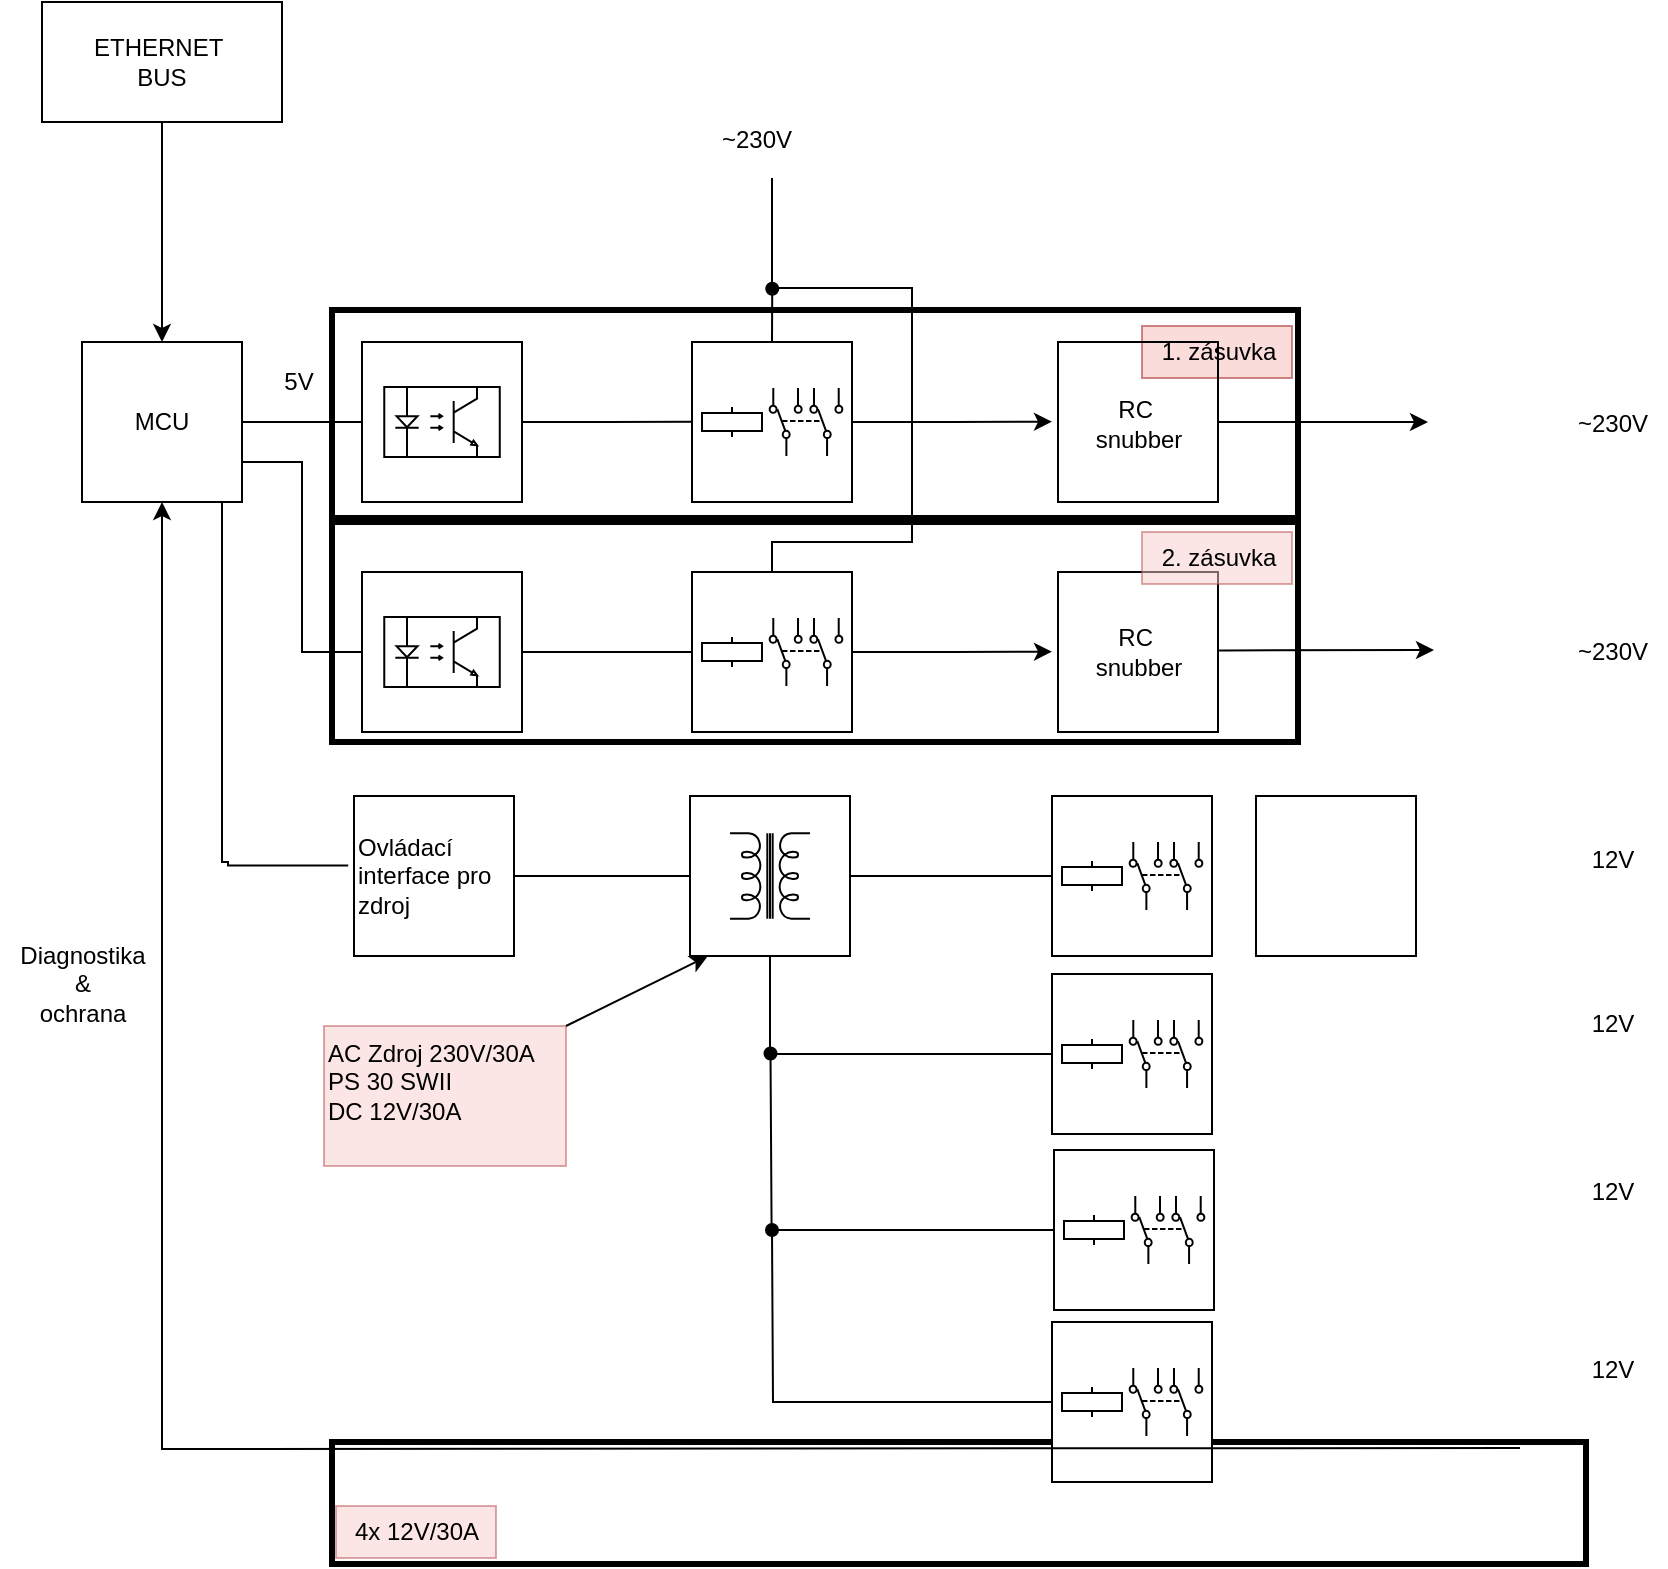 <mxfile version="24.7.8">
  <diagram name="Page-1" id="7e0a89b8-554c-2b80-1dc8-d5c74ca68de4">
    <mxGraphModel dx="489" dy="260" grid="0" gridSize="5" guides="1" tooltips="1" connect="1" arrows="1" fold="1" page="1" pageScale="1" pageWidth="1169" pageHeight="827" background="none" math="0" shadow="0">
      <root>
        <mxCell id="0" />
        <mxCell id="1" parent="0" />
        <mxCell id="EAk1uLRLOfNb_ForU7wT-1" value="" style="rounded=0;whiteSpace=wrap;html=1;fillColor=none;strokeWidth=3;" parent="1" vertex="1">
          <mxGeometry x="416" y="178" width="483" height="104" as="geometry" />
        </mxCell>
        <mxCell id="EAk1uLRLOfNb_ForU7wT-11" value="" style="rounded=0;whiteSpace=wrap;html=1;fillColor=none;strokeWidth=3;" parent="1" vertex="1">
          <mxGeometry x="416" y="284" width="483" height="110" as="geometry" />
        </mxCell>
        <mxCell id="zCNBRzlEJY0I-tMyIhnu-10" value="" style="group" parent="1" vertex="1" connectable="0">
          <mxGeometry x="596" y="194" width="80" height="80" as="geometry" />
        </mxCell>
        <mxCell id="zCNBRzlEJY0I-tMyIhnu-58" style="edgeStyle=orthogonalEdgeStyle;rounded=0;orthogonalLoop=1;jettySize=auto;html=1;exitX=1;exitY=0.5;exitDx=0;exitDy=0;" parent="zCNBRzlEJY0I-tMyIhnu-10" source="zCNBRzlEJY0I-tMyIhnu-2" edge="1">
          <mxGeometry relative="1" as="geometry">
            <mxPoint x="180" y="39.857" as="targetPoint" />
          </mxGeometry>
        </mxCell>
        <mxCell id="EAk1uLRLOfNb_ForU7wT-85" style="edgeStyle=orthogonalEdgeStyle;rounded=0;orthogonalLoop=1;jettySize=auto;html=1;exitX=0.5;exitY=0;exitDx=0;exitDy=0;endArrow=oval;endFill=1;" parent="zCNBRzlEJY0I-tMyIhnu-10" source="zCNBRzlEJY0I-tMyIhnu-2" edge="1">
          <mxGeometry relative="1" as="geometry">
            <mxPoint x="40.118" y="-26.647" as="targetPoint" />
          </mxGeometry>
        </mxCell>
        <mxCell id="zCNBRzlEJY0I-tMyIhnu-2" value="" style="whiteSpace=wrap;html=1;aspect=fixed;" parent="zCNBRzlEJY0I-tMyIhnu-10" vertex="1">
          <mxGeometry width="80" height="80" as="geometry" />
        </mxCell>
        <mxCell id="zCNBRzlEJY0I-tMyIhnu-7" value="" style="pointerEvents=1;verticalLabelPosition=bottom;shadow=0;dashed=0;align=center;html=1;verticalAlign=top;shape=mxgraph.electrical.electro-mechanical.dpdt3;elSwitchState=1;rotation=-90;" parent="zCNBRzlEJY0I-tMyIhnu-10" vertex="1">
          <mxGeometry x="40" y="21.83" width="34" height="36.34" as="geometry" />
        </mxCell>
        <mxCell id="zCNBRzlEJY0I-tMyIhnu-64" value="" style="pointerEvents=1;verticalLabelPosition=bottom;shadow=0;dashed=0;align=center;html=1;verticalAlign=top;shape=mxgraph.electrical.electro-mechanical.relay_coil;" parent="zCNBRzlEJY0I-tMyIhnu-10" vertex="1">
          <mxGeometry x="5" y="32.5" width="30" height="15" as="geometry" />
        </mxCell>
        <mxCell id="zCNBRzlEJY0I-tMyIhnu-39" style="edgeStyle=orthogonalEdgeStyle;rounded=0;orthogonalLoop=1;jettySize=auto;html=1;exitX=1;exitY=0.25;exitDx=0;exitDy=0;entryX=0;entryY=0.5;entryDx=0;entryDy=0;endArrow=none;endFill=0;" parent="1" source="zCNBRzlEJY0I-tMyIhnu-27" target="zCNBRzlEJY0I-tMyIhnu-29" edge="1">
          <mxGeometry relative="1" as="geometry">
            <Array as="points">
              <mxPoint x="371" y="234" />
            </Array>
          </mxGeometry>
        </mxCell>
        <mxCell id="zCNBRzlEJY0I-tMyIhnu-40" style="edgeStyle=orthogonalEdgeStyle;rounded=0;orthogonalLoop=1;jettySize=auto;html=1;exitX=1;exitY=0.5;exitDx=0;exitDy=0;entryX=0;entryY=0.5;entryDx=0;entryDy=0;endArrow=none;endFill=0;" parent="1" source="zCNBRzlEJY0I-tMyIhnu-27" target="zCNBRzlEJY0I-tMyIhnu-33" edge="1">
          <mxGeometry relative="1" as="geometry">
            <Array as="points">
              <mxPoint x="371" y="254" />
              <mxPoint x="401" y="254" />
              <mxPoint x="401" y="349" />
            </Array>
          </mxGeometry>
        </mxCell>
        <mxCell id="zCNBRzlEJY0I-tMyIhnu-96" style="edgeStyle=orthogonalEdgeStyle;rounded=0;orthogonalLoop=1;jettySize=auto;html=1;entryX=-0.036;entryY=0.434;entryDx=0;entryDy=0;endArrow=none;endFill=0;entryPerimeter=0;" parent="1" edge="1" target="vetYpZqJevZnBehMO1L--1">
          <mxGeometry relative="1" as="geometry">
            <mxPoint x="361" y="269" as="sourcePoint" />
            <Array as="points">
              <mxPoint x="361" y="454" />
              <mxPoint x="364" y="454" />
              <mxPoint x="364" y="456" />
            </Array>
            <mxPoint x="431" y="454" as="targetPoint" />
          </mxGeometry>
        </mxCell>
        <mxCell id="zCNBRzlEJY0I-tMyIhnu-27" value="MCU" style="whiteSpace=wrap;html=1;aspect=fixed;" parent="1" vertex="1">
          <mxGeometry x="291" y="194" width="80" height="80" as="geometry" />
        </mxCell>
        <mxCell id="zCNBRzlEJY0I-tMyIhnu-31" value="" style="group" parent="1" vertex="1" connectable="0">
          <mxGeometry x="431" y="194" width="100" height="80" as="geometry" />
        </mxCell>
        <mxCell id="zCNBRzlEJY0I-tMyIhnu-57" style="edgeStyle=orthogonalEdgeStyle;rounded=0;orthogonalLoop=1;jettySize=auto;html=1;exitX=1;exitY=0.5;exitDx=0;exitDy=0;endArrow=none;endFill=0;" parent="zCNBRzlEJY0I-tMyIhnu-31" source="zCNBRzlEJY0I-tMyIhnu-29" edge="1">
          <mxGeometry relative="1" as="geometry">
            <mxPoint x="165" y="39.857" as="targetPoint" />
          </mxGeometry>
        </mxCell>
        <mxCell id="zCNBRzlEJY0I-tMyIhnu-29" value="" style="whiteSpace=wrap;html=1;aspect=fixed;" parent="zCNBRzlEJY0I-tMyIhnu-31" vertex="1">
          <mxGeometry width="80" height="80" as="geometry" />
        </mxCell>
        <mxCell id="zCNBRzlEJY0I-tMyIhnu-30" value="" style="verticalLabelPosition=bottom;shadow=0;dashed=0;align=center;html=1;verticalAlign=top;shape=mxgraph.electrical.opto_electronics.opto-coupler;" parent="zCNBRzlEJY0I-tMyIhnu-31" vertex="1">
          <mxGeometry x="11.13" y="22.5" width="57.75" height="35" as="geometry" />
        </mxCell>
        <mxCell id="zCNBRzlEJY0I-tMyIhnu-32" value="" style="group" parent="1" vertex="1" connectable="0">
          <mxGeometry x="431" y="309" width="80" height="80" as="geometry" />
        </mxCell>
        <mxCell id="zCNBRzlEJY0I-tMyIhnu-33" value="" style="whiteSpace=wrap;html=1;aspect=fixed;" parent="zCNBRzlEJY0I-tMyIhnu-32" vertex="1">
          <mxGeometry width="80" height="80" as="geometry" />
        </mxCell>
        <mxCell id="zCNBRzlEJY0I-tMyIhnu-34" value="" style="verticalLabelPosition=bottom;shadow=0;dashed=0;align=center;html=1;verticalAlign=top;shape=mxgraph.electrical.opto_electronics.opto-coupler;" parent="zCNBRzlEJY0I-tMyIhnu-32" vertex="1">
          <mxGeometry x="11.13" y="22.5" width="57.75" height="35" as="geometry" />
        </mxCell>
        <mxCell id="zCNBRzlEJY0I-tMyIhnu-56" style="edgeStyle=orthogonalEdgeStyle;rounded=0;orthogonalLoop=1;jettySize=auto;html=1;exitX=1;exitY=0.5;exitDx=0;exitDy=0;endArrow=none;endFill=0;" parent="1" source="zCNBRzlEJY0I-tMyIhnu-33" edge="1">
          <mxGeometry relative="1" as="geometry">
            <mxPoint x="596" y="349" as="targetPoint" />
          </mxGeometry>
        </mxCell>
        <mxCell id="zCNBRzlEJY0I-tMyIhnu-63" value="" style="endArrow=none;html=1;rounded=0;edgeStyle=orthogonalEdgeStyle;" parent="1" edge="1">
          <mxGeometry width="50" height="50" relative="1" as="geometry">
            <mxPoint x="636" y="309" as="sourcePoint" />
            <mxPoint x="636" y="112" as="targetPoint" />
            <Array as="points">
              <mxPoint x="636" y="294" />
              <mxPoint x="706" y="294" />
              <mxPoint x="706" y="167" />
              <mxPoint x="636" y="167" />
              <mxPoint x="636" y="112" />
            </Array>
          </mxGeometry>
        </mxCell>
        <mxCell id="zCNBRzlEJY0I-tMyIhnu-65" value="" style="group" parent="1" vertex="1" connectable="0">
          <mxGeometry x="596" y="309" width="80" height="80" as="geometry" />
        </mxCell>
        <mxCell id="zCNBRzlEJY0I-tMyIhnu-66" style="edgeStyle=orthogonalEdgeStyle;rounded=0;orthogonalLoop=1;jettySize=auto;html=1;exitX=1;exitY=0.5;exitDx=0;exitDy=0;" parent="zCNBRzlEJY0I-tMyIhnu-65" source="zCNBRzlEJY0I-tMyIhnu-67" edge="1">
          <mxGeometry relative="1" as="geometry">
            <mxPoint x="180" y="39.857" as="targetPoint" />
          </mxGeometry>
        </mxCell>
        <mxCell id="zCNBRzlEJY0I-tMyIhnu-67" value="" style="whiteSpace=wrap;html=1;aspect=fixed;" parent="zCNBRzlEJY0I-tMyIhnu-65" vertex="1">
          <mxGeometry width="80" height="80" as="geometry" />
        </mxCell>
        <mxCell id="zCNBRzlEJY0I-tMyIhnu-68" value="" style="pointerEvents=1;verticalLabelPosition=bottom;shadow=0;dashed=0;align=center;html=1;verticalAlign=top;shape=mxgraph.electrical.electro-mechanical.dpdt3;elSwitchState=1;rotation=-90;" parent="zCNBRzlEJY0I-tMyIhnu-65" vertex="1">
          <mxGeometry x="40" y="21.83" width="34" height="36.34" as="geometry" />
        </mxCell>
        <mxCell id="zCNBRzlEJY0I-tMyIhnu-69" value="" style="pointerEvents=1;verticalLabelPosition=bottom;shadow=0;dashed=0;align=center;html=1;verticalAlign=top;shape=mxgraph.electrical.electro-mechanical.relay_coil;" parent="zCNBRzlEJY0I-tMyIhnu-65" vertex="1">
          <mxGeometry x="5" y="32.5" width="30" height="15" as="geometry" />
        </mxCell>
        <mxCell id="zCNBRzlEJY0I-tMyIhnu-88" value="~230V" style="text;html=1;align=center;verticalAlign=middle;resizable=0;points=[];autosize=1;strokeColor=none;fillColor=none;" parent="1" vertex="1">
          <mxGeometry x="600" y="78" width="55" height="30" as="geometry" />
        </mxCell>
        <mxCell id="zCNBRzlEJY0I-tMyIhnu-90" value="~230V" style="text;html=1;align=center;verticalAlign=middle;resizable=0;points=[];autosize=1;strokeColor=none;fillColor=none;" parent="1" vertex="1">
          <mxGeometry x="1028" y="219.5" width="55" height="30" as="geometry" />
        </mxCell>
        <mxCell id="zCNBRzlEJY0I-tMyIhnu-91" value="~230V" style="text;html=1;align=center;verticalAlign=middle;resizable=0;points=[];autosize=1;strokeColor=none;fillColor=none;" parent="1" vertex="1">
          <mxGeometry x="1028" y="334" width="55" height="30" as="geometry" />
        </mxCell>
        <mxCell id="b3g8-nZqgv8whA5xBUex-1" value="12V" style="text;html=1;align=center;verticalAlign=middle;resizable=0;points=[];autosize=1;strokeColor=none;fillColor=none;" parent="1" vertex="1">
          <mxGeometry x="1035.5" y="438" width="40" height="30" as="geometry" />
        </mxCell>
        <mxCell id="b3g8-nZqgv8whA5xBUex-7" value="" style="edgeStyle=orthogonalEdgeStyle;rounded=0;orthogonalLoop=1;jettySize=auto;html=1;entryX=0.5;entryY=0;entryDx=0;entryDy=0;" parent="1" source="b3g8-nZqgv8whA5xBUex-9" edge="1">
          <mxGeometry relative="1" as="geometry">
            <mxPoint x="331" y="194" as="targetPoint" />
            <mxPoint x="331" y="129" as="sourcePoint" />
            <Array as="points">
              <mxPoint x="331" y="54" />
            </Array>
          </mxGeometry>
        </mxCell>
        <mxCell id="b3g8-nZqgv8whA5xBUex-9" value="ETHERNET&amp;nbsp;&lt;br&gt;BUS" style="rounded=0;whiteSpace=wrap;html=1;" parent="1" vertex="1">
          <mxGeometry x="271" y="24" width="120" height="60" as="geometry" />
        </mxCell>
        <mxCell id="b3g8-nZqgv8whA5xBUex-12" value="5V" style="text;html=1;align=center;verticalAlign=middle;resizable=0;points=[];autosize=1;strokeColor=none;fillColor=none;" parent="1" vertex="1">
          <mxGeometry x="381" y="199" width="35" height="30" as="geometry" />
        </mxCell>
        <mxCell id="EAk1uLRLOfNb_ForU7wT-3" value="1. zásuvka" style="text;html=1;align=center;verticalAlign=middle;resizable=0;points=[];autosize=1;strokeColor=#b85450;fillColor=#f8cecc;opacity=70;" parent="1" vertex="1">
          <mxGeometry x="821" y="186" width="75" height="26" as="geometry" />
        </mxCell>
        <mxCell id="EAk1uLRLOfNb_ForU7wT-10" value="" style="rounded=0;orthogonalLoop=1;jettySize=auto;html=1;" parent="1" source="EAk1uLRLOfNb_ForU7wT-4" edge="1">
          <mxGeometry relative="1" as="geometry">
            <mxPoint x="964" y="234" as="targetPoint" />
          </mxGeometry>
        </mxCell>
        <mxCell id="EAk1uLRLOfNb_ForU7wT-4" value="" style="whiteSpace=wrap;html=1;aspect=fixed;fillColor=none;" parent="1" vertex="1">
          <mxGeometry x="779" y="194" width="80" height="80" as="geometry" />
        </mxCell>
        <mxCell id="EAk1uLRLOfNb_ForU7wT-5" value="RC&amp;nbsp;&lt;br&gt;snubber" style="text;html=1;align=center;verticalAlign=middle;resizable=0;points=[];autosize=1;strokeColor=none;fillColor=none;" parent="1" vertex="1">
          <mxGeometry x="788.5" y="214" width="61" height="41" as="geometry" />
        </mxCell>
        <mxCell id="EAk1uLRLOfNb_ForU7wT-12" value="" style="whiteSpace=wrap;html=1;aspect=fixed;fillColor=none;" parent="1" vertex="1">
          <mxGeometry x="779" y="309" width="80" height="80" as="geometry" />
        </mxCell>
        <mxCell id="EAk1uLRLOfNb_ForU7wT-13" value="RC&amp;nbsp;&lt;br&gt;snubber" style="text;html=1;align=center;verticalAlign=middle;resizable=0;points=[];autosize=1;strokeColor=none;fillColor=none;" parent="1" vertex="1">
          <mxGeometry x="788.5" y="328.5" width="61" height="41" as="geometry" />
        </mxCell>
        <mxCell id="EAk1uLRLOfNb_ForU7wT-14" value="" style="edgeStyle=orthogonalEdgeStyle;rounded=0;orthogonalLoop=1;jettySize=auto;html=1;exitX=1.007;exitY=0.49;exitDx=0;exitDy=0;exitPerimeter=0;" parent="1" edge="1" source="EAk1uLRLOfNb_ForU7wT-12">
          <mxGeometry relative="1" as="geometry">
            <mxPoint x="863" y="348" as="sourcePoint" />
            <mxPoint x="967" y="348.0" as="targetPoint" />
            <Array as="points">
              <mxPoint x="863" y="348" />
            </Array>
          </mxGeometry>
        </mxCell>
        <mxCell id="EAk1uLRLOfNb_ForU7wT-15" value="2. zásuvka" style="text;html=1;align=center;verticalAlign=middle;resizable=0;points=[];autosize=1;strokeColor=#b85450;fillColor=#f8cecc;opacity=50;" parent="1" vertex="1">
          <mxGeometry x="821" y="289" width="75" height="26" as="geometry" />
        </mxCell>
        <mxCell id="EAk1uLRLOfNb_ForU7wT-41" value="" style="rounded=0;whiteSpace=wrap;html=1;fillColor=none;strokeWidth=3;" parent="1" vertex="1">
          <mxGeometry x="416" y="744" width="627" height="61" as="geometry" />
        </mxCell>
        <mxCell id="EAk1uLRLOfNb_ForU7wT-45" value="" style="group" parent="1" vertex="1" connectable="0">
          <mxGeometry x="595" y="421" width="80" height="80" as="geometry" />
        </mxCell>
        <mxCell id="EAk1uLRLOfNb_ForU7wT-46" value="" style="whiteSpace=wrap;html=1;aspect=fixed;" parent="EAk1uLRLOfNb_ForU7wT-45" vertex="1">
          <mxGeometry width="80" height="80" as="geometry" />
        </mxCell>
        <mxCell id="EAk1uLRLOfNb_ForU7wT-47" value="" style="pointerEvents=1;verticalLabelPosition=bottom;shadow=0;dashed=0;align=center;html=1;verticalAlign=top;shape=mxgraph.electrical.inductors.transformer_2;rotation=-90;" parent="EAk1uLRLOfNb_ForU7wT-45" vertex="1">
          <mxGeometry x="18.66" y="20" width="42.67" height="40" as="geometry" />
        </mxCell>
        <mxCell id="EAk1uLRLOfNb_ForU7wT-49" value="" style="group" parent="1" vertex="1" connectable="0">
          <mxGeometry x="776" y="421" width="80" height="80" as="geometry" />
        </mxCell>
        <mxCell id="EAk1uLRLOfNb_ForU7wT-51" value="" style="whiteSpace=wrap;html=1;aspect=fixed;" parent="EAk1uLRLOfNb_ForU7wT-49" vertex="1">
          <mxGeometry width="80" height="80" as="geometry" />
        </mxCell>
        <mxCell id="EAk1uLRLOfNb_ForU7wT-52" value="" style="pointerEvents=1;verticalLabelPosition=bottom;shadow=0;dashed=0;align=center;html=1;verticalAlign=top;shape=mxgraph.electrical.electro-mechanical.dpdt3;elSwitchState=1;rotation=-90;" parent="EAk1uLRLOfNb_ForU7wT-49" vertex="1">
          <mxGeometry x="40" y="21.83" width="34" height="36.34" as="geometry" />
        </mxCell>
        <mxCell id="EAk1uLRLOfNb_ForU7wT-53" value="" style="pointerEvents=1;verticalLabelPosition=bottom;shadow=0;dashed=0;align=center;html=1;verticalAlign=top;shape=mxgraph.electrical.electro-mechanical.relay_coil;" parent="EAk1uLRLOfNb_ForU7wT-49" vertex="1">
          <mxGeometry x="5" y="32.5" width="30" height="15" as="geometry" />
        </mxCell>
        <mxCell id="EAk1uLRLOfNb_ForU7wT-54" value="" style="group" parent="1" vertex="1" connectable="0">
          <mxGeometry x="776" y="510" width="80" height="80" as="geometry" />
        </mxCell>
        <mxCell id="EAk1uLRLOfNb_ForU7wT-56" value="" style="whiteSpace=wrap;html=1;aspect=fixed;" parent="EAk1uLRLOfNb_ForU7wT-54" vertex="1">
          <mxGeometry width="80" height="80" as="geometry" />
        </mxCell>
        <mxCell id="EAk1uLRLOfNb_ForU7wT-57" value="" style="pointerEvents=1;verticalLabelPosition=bottom;shadow=0;dashed=0;align=center;html=1;verticalAlign=top;shape=mxgraph.electrical.electro-mechanical.dpdt3;elSwitchState=1;rotation=-90;" parent="EAk1uLRLOfNb_ForU7wT-54" vertex="1">
          <mxGeometry x="40" y="21.83" width="34" height="36.34" as="geometry" />
        </mxCell>
        <mxCell id="EAk1uLRLOfNb_ForU7wT-58" value="" style="pointerEvents=1;verticalLabelPosition=bottom;shadow=0;dashed=0;align=center;html=1;verticalAlign=top;shape=mxgraph.electrical.electro-mechanical.relay_coil;" parent="EAk1uLRLOfNb_ForU7wT-54" vertex="1">
          <mxGeometry x="5" y="32.5" width="30" height="15" as="geometry" />
        </mxCell>
        <mxCell id="EAk1uLRLOfNb_ForU7wT-59" value="" style="group" parent="1" vertex="1" connectable="0">
          <mxGeometry x="777" y="598" width="80" height="80" as="geometry" />
        </mxCell>
        <mxCell id="vetYpZqJevZnBehMO1L--6" style="edgeStyle=orthogonalEdgeStyle;rounded=0;orthogonalLoop=1;jettySize=auto;html=1;endArrow=oval;endFill=1;" edge="1" parent="EAk1uLRLOfNb_ForU7wT-59" source="EAk1uLRLOfNb_ForU7wT-61">
          <mxGeometry relative="1" as="geometry">
            <mxPoint x="-141.75" y="-48.25" as="targetPoint" />
          </mxGeometry>
        </mxCell>
        <mxCell id="EAk1uLRLOfNb_ForU7wT-61" value="" style="whiteSpace=wrap;html=1;aspect=fixed;" parent="EAk1uLRLOfNb_ForU7wT-59" vertex="1">
          <mxGeometry width="80" height="80" as="geometry" />
        </mxCell>
        <mxCell id="EAk1uLRLOfNb_ForU7wT-62" value="" style="pointerEvents=1;verticalLabelPosition=bottom;shadow=0;dashed=0;align=center;html=1;verticalAlign=top;shape=mxgraph.electrical.electro-mechanical.dpdt3;elSwitchState=1;rotation=-90;" parent="EAk1uLRLOfNb_ForU7wT-59" vertex="1">
          <mxGeometry x="40" y="21.83" width="34" height="36.34" as="geometry" />
        </mxCell>
        <mxCell id="EAk1uLRLOfNb_ForU7wT-63" value="" style="pointerEvents=1;verticalLabelPosition=bottom;shadow=0;dashed=0;align=center;html=1;verticalAlign=top;shape=mxgraph.electrical.electro-mechanical.relay_coil;" parent="EAk1uLRLOfNb_ForU7wT-59" vertex="1">
          <mxGeometry x="5" y="32.5" width="30" height="15" as="geometry" />
        </mxCell>
        <mxCell id="EAk1uLRLOfNb_ForU7wT-64" value="" style="group" parent="1" vertex="1" connectable="0">
          <mxGeometry x="776" y="684" width="80" height="80" as="geometry" />
        </mxCell>
        <mxCell id="vetYpZqJevZnBehMO1L--7" style="edgeStyle=orthogonalEdgeStyle;rounded=0;orthogonalLoop=1;jettySize=auto;html=1;endArrow=oval;endFill=1;" edge="1" parent="EAk1uLRLOfNb_ForU7wT-64" source="EAk1uLRLOfNb_ForU7wT-66">
          <mxGeometry relative="1" as="geometry">
            <mxPoint x="-140" y="-46" as="targetPoint" />
          </mxGeometry>
        </mxCell>
        <mxCell id="EAk1uLRLOfNb_ForU7wT-66" value="" style="whiteSpace=wrap;html=1;aspect=fixed;" parent="EAk1uLRLOfNb_ForU7wT-64" vertex="1">
          <mxGeometry width="80" height="80" as="geometry" />
        </mxCell>
        <mxCell id="EAk1uLRLOfNb_ForU7wT-67" value="" style="pointerEvents=1;verticalLabelPosition=bottom;shadow=0;dashed=0;align=center;html=1;verticalAlign=top;shape=mxgraph.electrical.electro-mechanical.dpdt3;elSwitchState=1;rotation=-90;" parent="EAk1uLRLOfNb_ForU7wT-64" vertex="1">
          <mxGeometry x="40" y="21.83" width="34" height="36.34" as="geometry" />
        </mxCell>
        <mxCell id="EAk1uLRLOfNb_ForU7wT-68" value="" style="pointerEvents=1;verticalLabelPosition=bottom;shadow=0;dashed=0;align=center;html=1;verticalAlign=top;shape=mxgraph.electrical.electro-mechanical.relay_coil;" parent="EAk1uLRLOfNb_ForU7wT-64" vertex="1">
          <mxGeometry x="5" y="32.5" width="30" height="15" as="geometry" />
        </mxCell>
        <mxCell id="EAk1uLRLOfNb_ForU7wT-72" value="12V" style="text;html=1;align=center;verticalAlign=middle;resizable=0;points=[];autosize=1;strokeColor=none;fillColor=none;" parent="1" vertex="1">
          <mxGeometry x="1035.5" y="520" width="40" height="30" as="geometry" />
        </mxCell>
        <mxCell id="EAk1uLRLOfNb_ForU7wT-73" value="12V" style="text;html=1;align=center;verticalAlign=middle;resizable=0;points=[];autosize=1;strokeColor=none;fillColor=none;" parent="1" vertex="1">
          <mxGeometry x="1035.5" y="604" width="40" height="30" as="geometry" />
        </mxCell>
        <mxCell id="EAk1uLRLOfNb_ForU7wT-74" value="12V" style="text;html=1;align=center;verticalAlign=middle;resizable=0;points=[];autosize=1;strokeColor=none;fillColor=none;" parent="1" vertex="1">
          <mxGeometry x="1035.5" y="693" width="40" height="30" as="geometry" />
        </mxCell>
        <mxCell id="EAk1uLRLOfNb_ForU7wT-81" style="edgeStyle=orthogonalEdgeStyle;rounded=0;orthogonalLoop=1;jettySize=auto;html=1;exitX=0.5;exitY=1;exitDx=0;exitDy=0;entryX=0.5;entryY=1;entryDx=0;entryDy=0;" parent="1" target="zCNBRzlEJY0I-tMyIhnu-27" edge="1">
          <mxGeometry relative="1" as="geometry">
            <mxPoint x="186" y="288" as="targetPoint" />
            <mxPoint x="1010" y="747.0" as="sourcePoint" />
          </mxGeometry>
        </mxCell>
        <mxCell id="EAk1uLRLOfNb_ForU7wT-82" value="Diagnostika&lt;br&gt;&amp;amp;&lt;br&gt;ochrana" style="text;html=1;align=center;verticalAlign=middle;resizable=0;points=[];autosize=1;strokeColor=none;fillColor=none;" parent="1" vertex="1">
          <mxGeometry x="250" y="487" width="81" height="55" as="geometry" />
        </mxCell>
        <mxCell id="EAk1uLRLOfNb_ForU7wT-83" value="4x 12V/30A" style="text;html=1;align=center;verticalAlign=middle;resizable=0;points=[];autosize=1;strokeColor=#b85450;fillColor=#f8cecc;opacity=50;" parent="1" vertex="1">
          <mxGeometry x="418" y="776" width="80" height="26" as="geometry" />
        </mxCell>
        <mxCell id="EAk1uLRLOfNb_ForU7wT-84" value="AC Zdroj 230V/30A&lt;br&gt;PS 30 SWII&lt;br&gt;DC 12V&lt;span style=&quot;background-color: initial;&quot;&gt;/30A&lt;/span&gt;&lt;div&gt;&lt;div&gt;&lt;br&gt;&lt;/div&gt;&lt;/div&gt;" style="text;html=1;align=left;verticalAlign=middle;resizable=0;points=[];autosize=1;strokeColor=#b85450;fillColor=#f8cecc;opacity=50;" parent="1" vertex="1">
          <mxGeometry x="412" y="536" width="121" height="70" as="geometry" />
        </mxCell>
        <mxCell id="EAk1uLRLOfNb_ForU7wT-87" value="" style="endArrow=classic;html=1;rounded=0;" parent="1" edge="1">
          <mxGeometry width="50" height="50" relative="1" as="geometry">
            <mxPoint x="533" y="536" as="sourcePoint" />
            <mxPoint x="604" y="501" as="targetPoint" />
          </mxGeometry>
        </mxCell>
        <mxCell id="vetYpZqJevZnBehMO1L--2" value="" style="edgeStyle=orthogonalEdgeStyle;rounded=0;orthogonalLoop=1;jettySize=auto;html=1;endArrow=none;endFill=0;" edge="1" parent="1" source="vetYpZqJevZnBehMO1L--1" target="EAk1uLRLOfNb_ForU7wT-46">
          <mxGeometry relative="1" as="geometry" />
        </mxCell>
        <mxCell id="vetYpZqJevZnBehMO1L--1" value="Ovládací interface pro zdroj" style="whiteSpace=wrap;html=1;aspect=fixed;align=left;" vertex="1" parent="1">
          <mxGeometry x="427" y="421" width="80" height="80" as="geometry" />
        </mxCell>
        <mxCell id="vetYpZqJevZnBehMO1L--3" value="" style="edgeStyle=orthogonalEdgeStyle;rounded=0;orthogonalLoop=1;jettySize=auto;html=1;endArrow=none;endFill=0;entryX=0;entryY=0.5;entryDx=0;entryDy=0;" edge="1" parent="1" source="EAk1uLRLOfNb_ForU7wT-46" target="EAk1uLRLOfNb_ForU7wT-51">
          <mxGeometry relative="1" as="geometry" />
        </mxCell>
        <mxCell id="vetYpZqJevZnBehMO1L--5" style="edgeStyle=orthogonalEdgeStyle;rounded=0;orthogonalLoop=1;jettySize=auto;html=1;entryX=0.5;entryY=1;entryDx=0;entryDy=0;endArrow=none;endFill=0;" edge="1" parent="1" source="EAk1uLRLOfNb_ForU7wT-56" target="EAk1uLRLOfNb_ForU7wT-46">
          <mxGeometry relative="1" as="geometry" />
        </mxCell>
        <mxCell id="vetYpZqJevZnBehMO1L--8" value="" style="whiteSpace=wrap;html=1;aspect=fixed;" vertex="1" parent="1">
          <mxGeometry x="878" y="421" width="80" height="80" as="geometry" />
        </mxCell>
      </root>
    </mxGraphModel>
  </diagram>
</mxfile>

